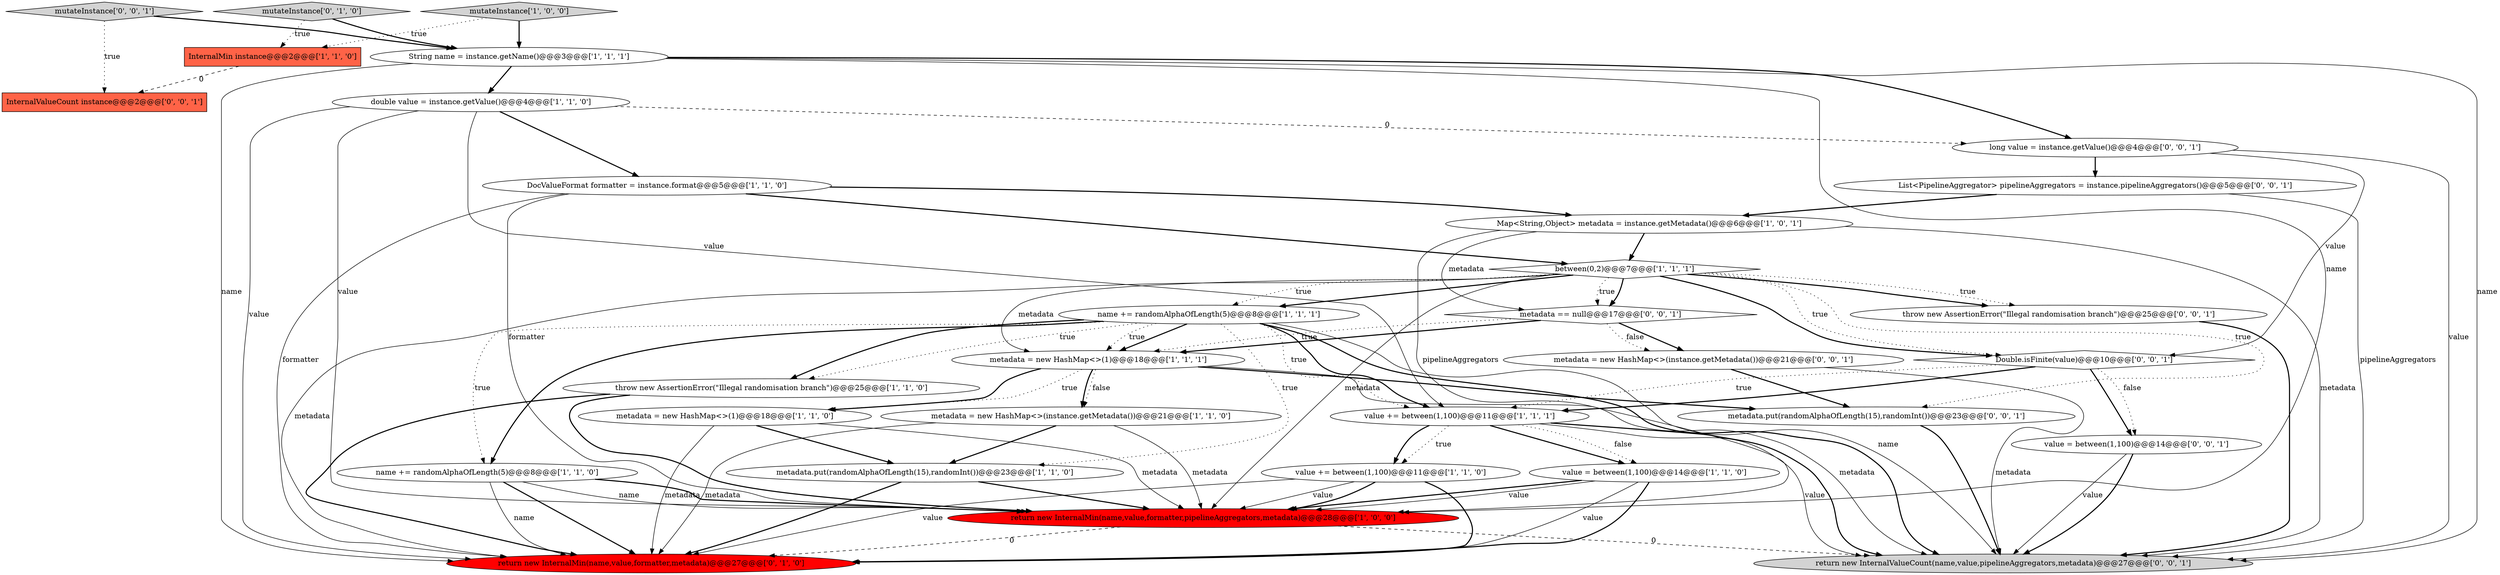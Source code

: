 digraph {
13 [style = filled, label = "double value = instance.getValue()@@@4@@@['1', '1', '0']", fillcolor = white, shape = ellipse image = "AAA0AAABBB1BBB"];
30 [style = filled, label = "return new InternalValueCount(name,value,pipelineAggregators,metadata)@@@27@@@['0', '0', '1']", fillcolor = lightgray, shape = ellipse image = "AAA0AAABBB3BBB"];
5 [style = filled, label = "Map<String,Object> metadata = instance.getMetadata()@@@6@@@['1', '0', '1']", fillcolor = white, shape = ellipse image = "AAA0AAABBB1BBB"];
26 [style = filled, label = "Double.isFinite(value)@@@10@@@['0', '0', '1']", fillcolor = white, shape = diamond image = "AAA0AAABBB3BBB"];
21 [style = filled, label = "metadata = new HashMap<>(instance.getMetadata())@@@21@@@['0', '0', '1']", fillcolor = white, shape = ellipse image = "AAA0AAABBB3BBB"];
7 [style = filled, label = "value = between(1,100)@@@14@@@['1', '1', '0']", fillcolor = white, shape = ellipse image = "AAA0AAABBB1BBB"];
25 [style = filled, label = "metadata == null@@@17@@@['0', '0', '1']", fillcolor = white, shape = diamond image = "AAA0AAABBB3BBB"];
28 [style = filled, label = "long value = instance.getValue()@@@4@@@['0', '0', '1']", fillcolor = white, shape = ellipse image = "AAA0AAABBB3BBB"];
23 [style = filled, label = "List<PipelineAggregator> pipelineAggregators = instance.pipelineAggregators()@@@5@@@['0', '0', '1']", fillcolor = white, shape = ellipse image = "AAA0AAABBB3BBB"];
10 [style = filled, label = "mutateInstance['1', '0', '0']", fillcolor = lightgray, shape = diamond image = "AAA0AAABBB1BBB"];
1 [style = filled, label = "name += randomAlphaOfLength(5)@@@8@@@['1', '1', '1']", fillcolor = white, shape = ellipse image = "AAA0AAABBB1BBB"];
19 [style = filled, label = "return new InternalMin(name,value,formatter,metadata)@@@27@@@['0', '1', '0']", fillcolor = red, shape = ellipse image = "AAA1AAABBB2BBB"];
3 [style = filled, label = "value += between(1,100)@@@11@@@['1', '1', '0']", fillcolor = white, shape = ellipse image = "AAA0AAABBB1BBB"];
6 [style = filled, label = "metadata = new HashMap<>(1)@@@18@@@['1', '1', '0']", fillcolor = white, shape = ellipse image = "AAA0AAABBB1BBB"];
12 [style = filled, label = "value += between(1,100)@@@11@@@['1', '1', '1']", fillcolor = white, shape = ellipse image = "AAA0AAABBB1BBB"];
18 [style = filled, label = "mutateInstance['0', '1', '0']", fillcolor = lightgray, shape = diamond image = "AAA0AAABBB2BBB"];
27 [style = filled, label = "throw new AssertionError(\"Illegal randomisation branch\")@@@25@@@['0', '0', '1']", fillcolor = white, shape = ellipse image = "AAA0AAABBB3BBB"];
2 [style = filled, label = "throw new AssertionError(\"Illegal randomisation branch\")@@@25@@@['1', '1', '0']", fillcolor = white, shape = ellipse image = "AAA0AAABBB1BBB"];
9 [style = filled, label = "metadata.put(randomAlphaOfLength(15),randomInt())@@@23@@@['1', '1', '0']", fillcolor = white, shape = ellipse image = "AAA0AAABBB1BBB"];
16 [style = filled, label = "return new InternalMin(name,value,formatter,pipelineAggregators,metadata)@@@28@@@['1', '0', '0']", fillcolor = red, shape = ellipse image = "AAA1AAABBB1BBB"];
22 [style = filled, label = "mutateInstance['0', '0', '1']", fillcolor = lightgray, shape = diamond image = "AAA0AAABBB3BBB"];
20 [style = filled, label = "value = between(1,100)@@@14@@@['0', '0', '1']", fillcolor = white, shape = ellipse image = "AAA0AAABBB3BBB"];
0 [style = filled, label = "metadata = new HashMap<>(instance.getMetadata())@@@21@@@['1', '1', '0']", fillcolor = white, shape = ellipse image = "AAA0AAABBB1BBB"];
24 [style = filled, label = "InternalValueCount instance@@@2@@@['0', '0', '1']", fillcolor = tomato, shape = box image = "AAA0AAABBB3BBB"];
14 [style = filled, label = "DocValueFormat formatter = instance.format@@@5@@@['1', '1', '0']", fillcolor = white, shape = ellipse image = "AAA0AAABBB1BBB"];
4 [style = filled, label = "String name = instance.getName()@@@3@@@['1', '1', '1']", fillcolor = white, shape = ellipse image = "AAA0AAABBB1BBB"];
15 [style = filled, label = "InternalMin instance@@@2@@@['1', '1', '0']", fillcolor = tomato, shape = box image = "AAA0AAABBB1BBB"];
29 [style = filled, label = "metadata.put(randomAlphaOfLength(15),randomInt())@@@23@@@['0', '0', '1']", fillcolor = white, shape = ellipse image = "AAA0AAABBB3BBB"];
11 [style = filled, label = "between(0,2)@@@7@@@['1', '1', '1']", fillcolor = white, shape = diamond image = "AAA0AAABBB1BBB"];
8 [style = filled, label = "name += randomAlphaOfLength(5)@@@8@@@['1', '1', '0']", fillcolor = white, shape = ellipse image = "AAA0AAABBB1BBB"];
17 [style = filled, label = "metadata = new HashMap<>(1)@@@18@@@['1', '1', '1']", fillcolor = white, shape = ellipse image = "AAA0AAABBB1BBB"];
5->16 [style = solid, label="pipelineAggregators"];
8->16 [style = bold, label=""];
3->19 [style = solid, label="value"];
6->19 [style = solid, label="metadata"];
12->30 [style = solid, label="value"];
29->30 [style = bold, label=""];
17->6 [style = dotted, label="true"];
11->1 [style = dotted, label="true"];
18->15 [style = dotted, label="true"];
26->12 [style = dotted, label="true"];
3->16 [style = bold, label=""];
1->30 [style = bold, label=""];
9->16 [style = bold, label=""];
12->7 [style = bold, label=""];
22->4 [style = bold, label=""];
26->12 [style = bold, label=""];
3->19 [style = bold, label=""];
1->12 [style = dotted, label="true"];
7->16 [style = bold, label=""];
13->19 [style = solid, label="value"];
8->16 [style = solid, label="name"];
1->12 [style = bold, label=""];
20->30 [style = solid, label="value"];
14->11 [style = bold, label=""];
13->14 [style = bold, label=""];
28->26 [style = solid, label="value"];
3->16 [style = solid, label="value"];
25->21 [style = bold, label=""];
11->25 [style = bold, label=""];
2->16 [style = bold, label=""];
1->30 [style = solid, label="name"];
12->3 [style = dotted, label="true"];
12->7 [style = dotted, label="false"];
14->16 [style = solid, label="formatter"];
7->19 [style = solid, label="value"];
27->30 [style = bold, label=""];
11->16 [style = solid, label="metadata"];
22->24 [style = dotted, label="true"];
13->16 [style = solid, label="value"];
11->26 [style = dotted, label="true"];
1->17 [style = bold, label=""];
13->28 [style = dashed, label="0"];
21->29 [style = bold, label=""];
18->4 [style = bold, label=""];
1->8 [style = dotted, label="true"];
5->11 [style = bold, label=""];
26->20 [style = bold, label=""];
11->26 [style = bold, label=""];
26->20 [style = dotted, label="false"];
1->8 [style = bold, label=""];
23->5 [style = bold, label=""];
1->17 [style = dotted, label="true"];
17->6 [style = bold, label=""];
5->25 [style = solid, label="metadata"];
16->19 [style = dashed, label="0"];
5->30 [style = solid, label="metadata"];
11->29 [style = dotted, label="true"];
4->13 [style = bold, label=""];
15->24 [style = dashed, label="0"];
4->19 [style = solid, label="name"];
17->0 [style = dotted, label="false"];
25->17 [style = bold, label=""];
4->16 [style = solid, label="name"];
11->17 [style = solid, label="metadata"];
11->19 [style = solid, label="metadata"];
28->30 [style = solid, label="value"];
17->0 [style = bold, label=""];
11->27 [style = dotted, label="true"];
16->30 [style = dashed, label="0"];
21->30 [style = solid, label="metadata"];
28->23 [style = bold, label=""];
1->9 [style = dotted, label="true"];
14->19 [style = solid, label="formatter"];
8->19 [style = solid, label="name"];
4->30 [style = solid, label="name"];
9->19 [style = bold, label=""];
1->2 [style = bold, label=""];
12->3 [style = bold, label=""];
13->12 [style = solid, label="value"];
7->19 [style = bold, label=""];
23->30 [style = solid, label="pipelineAggregators"];
14->5 [style = bold, label=""];
0->16 [style = solid, label="metadata"];
0->9 [style = bold, label=""];
2->19 [style = bold, label=""];
11->1 [style = bold, label=""];
17->30 [style = solid, label="metadata"];
8->19 [style = bold, label=""];
7->16 [style = solid, label="value"];
12->30 [style = bold, label=""];
6->16 [style = solid, label="metadata"];
0->19 [style = solid, label="metadata"];
4->28 [style = bold, label=""];
10->15 [style = dotted, label="true"];
25->21 [style = dotted, label="false"];
11->25 [style = dotted, label="true"];
25->17 [style = dotted, label="true"];
10->4 [style = bold, label=""];
6->9 [style = bold, label=""];
1->2 [style = dotted, label="true"];
20->30 [style = bold, label=""];
17->29 [style = bold, label=""];
11->27 [style = bold, label=""];
}
